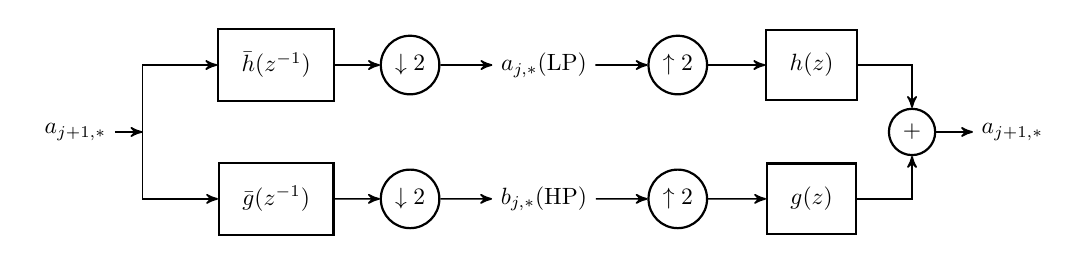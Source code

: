 \usetikzlibrary{automata,arrows,positioning,calc}


\begin{tikzpicture}[->, >=stealth', auto, semithick, node distance=2cm, scale = 0.85]

%\useasboundingbox (0,-0.5) rectangle (12.5,1.5);

\tikzstyle{every state}=[fill=white,draw=black,thick,text=black, scale = 1]
\tikzstyle{block}=[rectangle, inner sep=10pt, fill=white,draw=black,thick,text=black, scale = 1]
\tikzstyle{square}=[rectangle, fill=white,draw=black,thick,text=black, minimum height = 0.8cm, minimum width = 0.8cm, scale = 1]
\tikzstyle{round}=[circle, fill=white,draw=black,thick,text=black, scale = 1]
\tikzstyle{dots}=[fill=white,thick,text=black,scale=1]

\tikzset{every node/.style={scale=0.85}}
\tikzset{every coordinate/.style={scale=0.85}}

%\draw[step=1.0,black,thin,xshift=0.0cm,yshift=0.0cm] (-1,-3) grid (15,3);

\node[dots] (start) at (0,0) {$a_{j+1,*}$};

\coordinate     (split) at (1,0);

\node[block] (h1) at (3,1) {$\bar h(z^{-1})$};
\node[block] (h2) at (3,-1) {$\bar g(z^{-1})$};

\node[round] (d1) [right of=h1] {$\downarrow 2$};
\node[round] (d2) [right of=h2] {$\downarrow 2$};

\node[dots] (dots1) [right of=d1] {$a_{j,*} \- \text{(LP)}$};
\node[dots] (dots2) [right of=d2] {$b_{j,*} \- \text{(HP)}$};

\node[round] (u1) [right of=dots1] {$\uparrow 2$};
\node[round] (u2) [right of=dots2] {$\uparrow 2$};

\node[block] (hh1) [right of=u1] {$ h(z)$};
\node[block] (hh2) [right of=u2] {$ g(z)$};

\node[round] (combine) at (12.5,0) {$+$};

\node[dots, right of=combine, node distance=1.5cm] (end) {$a_{j+1,*}$} ;

\draw[->] (start) -- node {}(split);

\draw[->] (split) |- node {}(h1);
\draw[->] (split) |- node {}(h2);

\draw[->] (h1) -- node {}(d1);
\draw[->] (h2) -- node {}(d2);

\draw[->] (d1) -- node {}(dots1);
\draw[->] (d2) -- node {}(dots2);

\draw[->] (dots1) -- node {}(u1);
\draw[->] (dots2) -- node {}(u2);

\draw[->] (u1) -- node {}(hh1);
\draw[->] (u2) -- node {}(hh2);

\draw[->] (hh1) -| node {}(combine);
\draw[->] (hh2) -| node {}(combine);

\draw[->] (combine) -- node {}(end);

\end{tikzpicture}